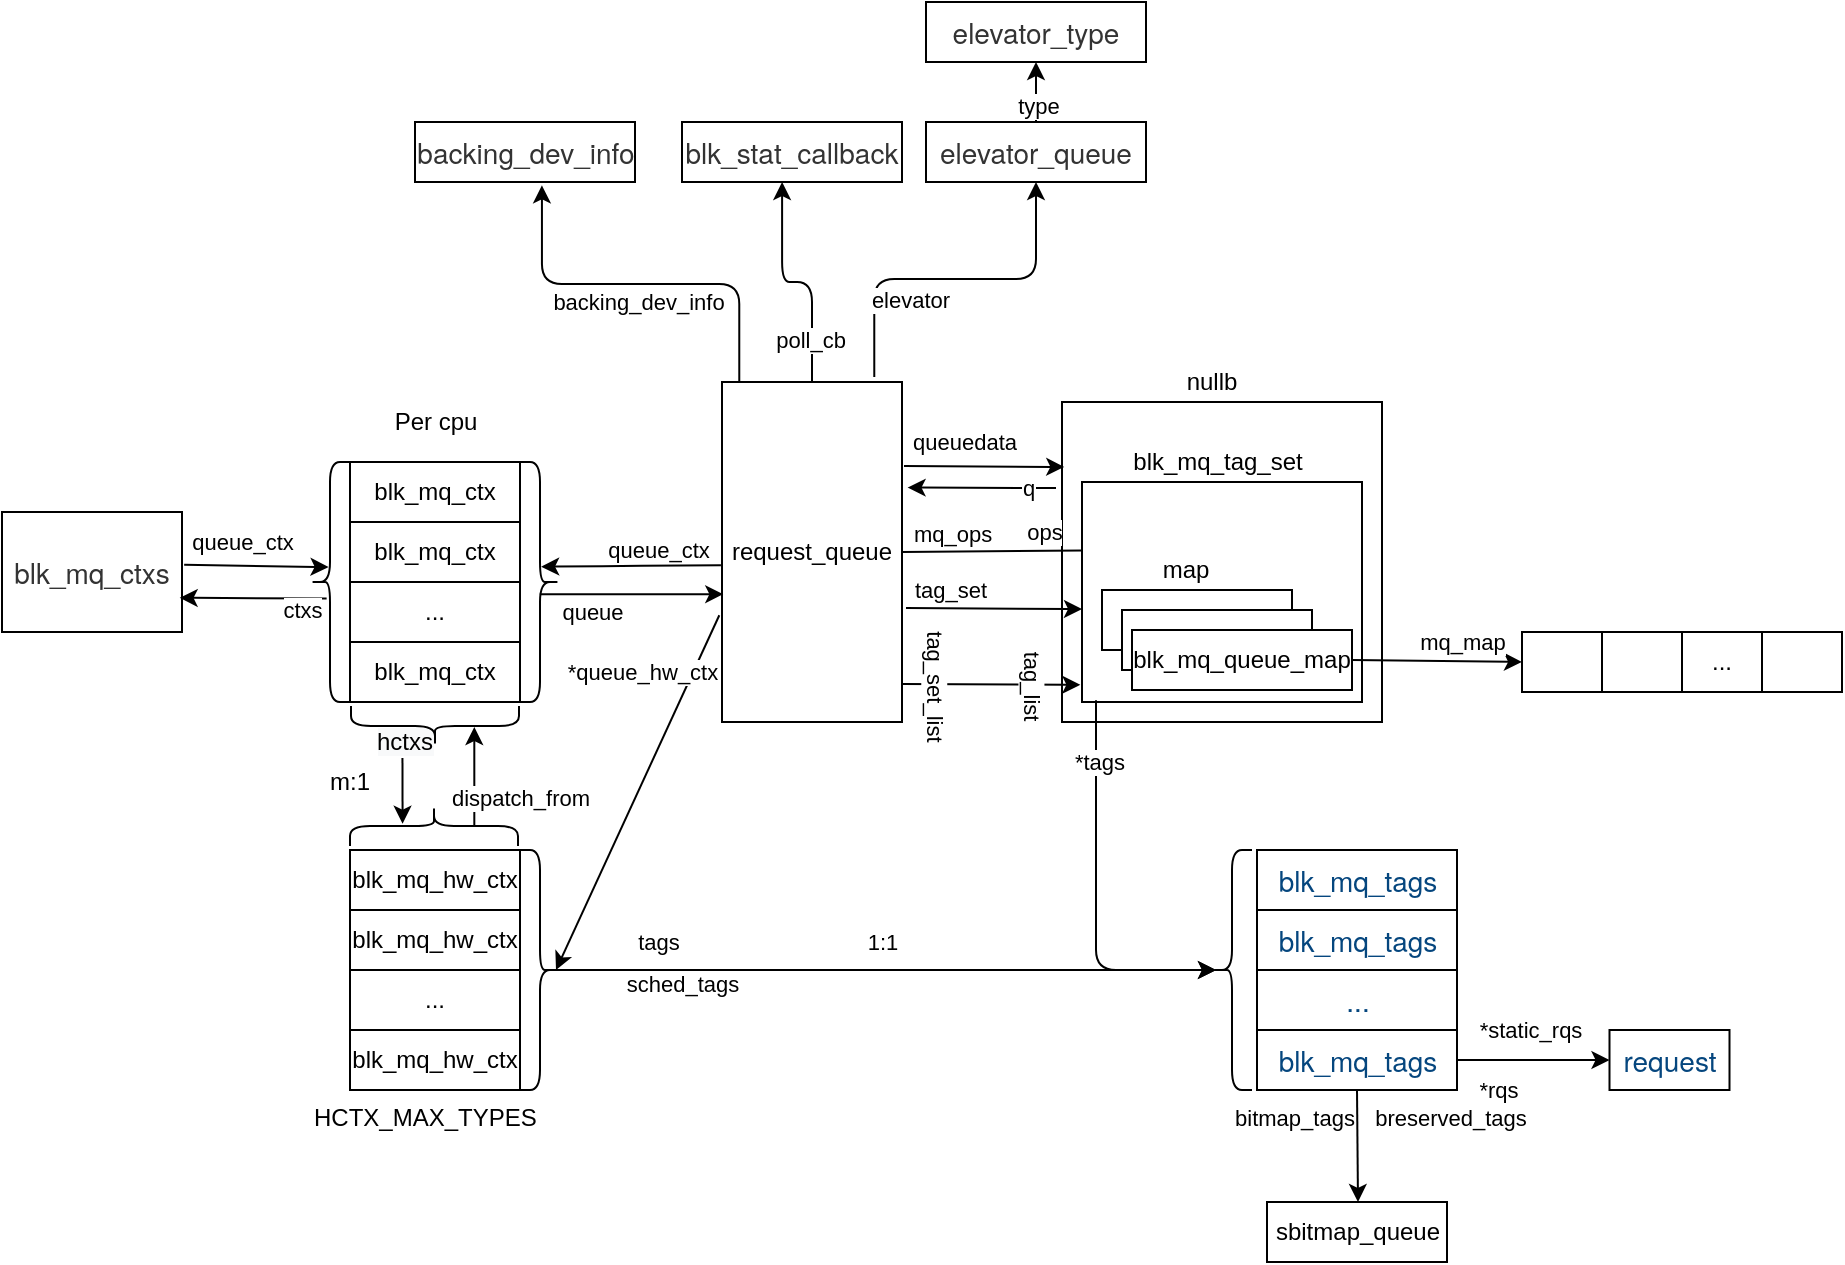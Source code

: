 <mxfile version="14.5.3" type="github">
  <diagram id="uXs_KTZq0Z6gpUMFukZV" name="Page-1">
    <mxGraphModel dx="1218" dy="635" grid="1" gridSize="10" guides="1" tooltips="1" connect="1" arrows="1" fold="1" page="1" pageScale="1" pageWidth="827" pageHeight="1169" math="0" shadow="0">
      <root>
        <mxCell id="0" />
        <mxCell id="1" parent="0" />
        <mxCell id="_VI_5lEFwDJ5-Uq1NYuy-1" value="blk_mq_ctx" style="rounded=0;whiteSpace=wrap;html=1;" vertex="1" parent="1">
          <mxGeometry x="184" y="240" width="85" height="30" as="geometry" />
        </mxCell>
        <mxCell id="_VI_5lEFwDJ5-Uq1NYuy-4" value="&lt;font color=&quot;#05467e&quot; face=&quot;helvetica neue, helvetica, arial, pingfang sc, hiragino sans gb, wenquanyi micro hei, microsoft yahei, sans-serif&quot;&gt;&lt;span style=&quot;font-size: 14px&quot;&gt;blk_mq_tags&lt;/span&gt;&lt;/font&gt;" style="rounded=0;whiteSpace=wrap;html=1;" vertex="1" parent="1">
          <mxGeometry x="637.5" y="524" width="100" height="30" as="geometry" />
        </mxCell>
        <mxCell id="_VI_5lEFwDJ5-Uq1NYuy-6" value="&lt;font color=&quot;#333333&quot; face=&quot;helvetica neue, helvetica, arial, pingfang sc, hiragino sans gb, wenquanyi micro hei, microsoft yahei, sans-serif&quot;&gt;&lt;span style=&quot;font-size: 14px&quot;&gt;blk_mq_ctxs&lt;/span&gt;&lt;/font&gt;" style="rounded=0;whiteSpace=wrap;html=1;" vertex="1" parent="1">
          <mxGeometry x="10" y="265" width="90" height="60" as="geometry" />
        </mxCell>
        <mxCell id="_VI_5lEFwDJ5-Uq1NYuy-7" value="" style="rounded=0;whiteSpace=wrap;html=1;" vertex="1" parent="1">
          <mxGeometry x="540" y="210" width="160" height="160" as="geometry" />
        </mxCell>
        <mxCell id="_VI_5lEFwDJ5-Uq1NYuy-8" value="" style="rounded=0;whiteSpace=wrap;html=1;" vertex="1" parent="1">
          <mxGeometry x="550" y="250" width="140" height="110" as="geometry" />
        </mxCell>
        <mxCell id="_VI_5lEFwDJ5-Uq1NYuy-9" value="nullb" style="text;html=1;strokeColor=none;fillColor=none;align=center;verticalAlign=middle;whiteSpace=wrap;rounded=0;" vertex="1" parent="1">
          <mxGeometry x="595" y="190" width="40" height="20" as="geometry" />
        </mxCell>
        <mxCell id="_VI_5lEFwDJ5-Uq1NYuy-10" value="" style="rounded=0;whiteSpace=wrap;html=1;" vertex="1" parent="1">
          <mxGeometry x="560" y="304" width="95" height="30" as="geometry" />
        </mxCell>
        <mxCell id="_VI_5lEFwDJ5-Uq1NYuy-11" value="" style="rounded=0;whiteSpace=wrap;html=1;" vertex="1" parent="1">
          <mxGeometry x="570" y="314" width="95" height="30" as="geometry" />
        </mxCell>
        <mxCell id="_VI_5lEFwDJ5-Uq1NYuy-13" value="blk_mq_queue_map" style="rounded=0;whiteSpace=wrap;html=1;" vertex="1" parent="1">
          <mxGeometry x="575" y="324" width="110" height="30" as="geometry" />
        </mxCell>
        <mxCell id="_VI_5lEFwDJ5-Uq1NYuy-14" value="blk_mq_tag_set" style="text;html=1;strokeColor=none;fillColor=none;align=center;verticalAlign=middle;whiteSpace=wrap;rounded=0;" vertex="1" parent="1">
          <mxGeometry x="597.5" y="230" width="40" height="20" as="geometry" />
        </mxCell>
        <mxCell id="_VI_5lEFwDJ5-Uq1NYuy-15" value="" style="rounded=0;whiteSpace=wrap;html=1;" vertex="1" parent="1">
          <mxGeometry x="770" y="325" width="40" height="30" as="geometry" />
        </mxCell>
        <mxCell id="_VI_5lEFwDJ5-Uq1NYuy-16" value="" style="rounded=0;whiteSpace=wrap;html=1;" vertex="1" parent="1">
          <mxGeometry x="810" y="325" width="40" height="30" as="geometry" />
        </mxCell>
        <mxCell id="_VI_5lEFwDJ5-Uq1NYuy-17" value="..." style="rounded=0;whiteSpace=wrap;html=1;" vertex="1" parent="1">
          <mxGeometry x="850" y="325" width="40" height="30" as="geometry" />
        </mxCell>
        <mxCell id="_VI_5lEFwDJ5-Uq1NYuy-18" value="" style="rounded=0;whiteSpace=wrap;html=1;" vertex="1" parent="1">
          <mxGeometry x="890" y="325" width="40" height="30" as="geometry" />
        </mxCell>
        <mxCell id="_VI_5lEFwDJ5-Uq1NYuy-19" value="" style="endArrow=classic;html=1;exitX=1;exitY=0.5;exitDx=0;exitDy=0;entryX=0;entryY=0.5;entryDx=0;entryDy=0;" edge="1" parent="1" source="_VI_5lEFwDJ5-Uq1NYuy-13" target="_VI_5lEFwDJ5-Uq1NYuy-15">
          <mxGeometry width="50" height="50" relative="1" as="geometry">
            <mxPoint x="685" y="331.0" as="sourcePoint" />
            <mxPoint x="840" y="406" as="targetPoint" />
          </mxGeometry>
        </mxCell>
        <mxCell id="_VI_5lEFwDJ5-Uq1NYuy-20" value="mq_map" style="edgeLabel;html=1;align=center;verticalAlign=middle;resizable=0;points=[];" vertex="1" connectable="0" parent="_VI_5lEFwDJ5-Uq1NYuy-19">
          <mxGeometry x="0.263" y="-1" relative="1" as="geometry">
            <mxPoint x="1.21" y="-11" as="offset" />
          </mxGeometry>
        </mxCell>
        <mxCell id="_VI_5lEFwDJ5-Uq1NYuy-21" value="map" style="text;html=1;strokeColor=none;fillColor=none;align=center;verticalAlign=middle;whiteSpace=wrap;rounded=0;" vertex="1" parent="1">
          <mxGeometry x="582" y="284" width="40" height="20" as="geometry" />
        </mxCell>
        <mxCell id="_VI_5lEFwDJ5-Uq1NYuy-24" value="&lt;font color=&quot;#05467e&quot; face=&quot;helvetica neue, helvetica, arial, pingfang sc, hiragino sans gb, wenquanyi micro hei, microsoft yahei, sans-serif&quot;&gt;&lt;span style=&quot;font-size: 14px&quot;&gt;request&lt;/span&gt;&lt;/font&gt;" style="rounded=0;whiteSpace=wrap;html=1;" vertex="1" parent="1">
          <mxGeometry x="813.75" y="524" width="60" height="30" as="geometry" />
        </mxCell>
        <mxCell id="_VI_5lEFwDJ5-Uq1NYuy-25" value="" style="endArrow=classic;html=1;exitX=1;exitY=0.5;exitDx=0;exitDy=0;entryX=0;entryY=0.5;entryDx=0;entryDy=0;" edge="1" parent="1" source="_VI_5lEFwDJ5-Uq1NYuy-4" target="_VI_5lEFwDJ5-Uq1NYuy-24">
          <mxGeometry width="50" height="50" relative="1" as="geometry">
            <mxPoint x="847.5" y="674" as="sourcePoint" />
            <mxPoint x="897.5" y="624" as="targetPoint" />
          </mxGeometry>
        </mxCell>
        <mxCell id="_VI_5lEFwDJ5-Uq1NYuy-26" value="*static_rqs" style="edgeLabel;html=1;align=center;verticalAlign=middle;resizable=0;points=[];" vertex="1" connectable="0" parent="_VI_5lEFwDJ5-Uq1NYuy-25">
          <mxGeometry x="-0.595" y="1" relative="1" as="geometry">
            <mxPoint x="21.08" y="-14" as="offset" />
          </mxGeometry>
        </mxCell>
        <mxCell id="_VI_5lEFwDJ5-Uq1NYuy-27" value="*rqs" style="edgeLabel;html=1;align=center;verticalAlign=middle;resizable=0;points=[];" vertex="1" connectable="0" parent="1">
          <mxGeometry x="757.501" y="554.0" as="geometry" />
        </mxCell>
        <mxCell id="_VI_5lEFwDJ5-Uq1NYuy-28" value="sbitmap_queue" style="rounded=0;whiteSpace=wrap;html=1;" vertex="1" parent="1">
          <mxGeometry x="642.5" y="610" width="90" height="30" as="geometry" />
        </mxCell>
        <mxCell id="_VI_5lEFwDJ5-Uq1NYuy-29" value="" style="endArrow=classic;html=1;" edge="1" parent="1">
          <mxGeometry width="50" height="50" relative="1" as="geometry">
            <mxPoint x="687.5" y="554" as="sourcePoint" />
            <mxPoint x="688" y="610" as="targetPoint" />
          </mxGeometry>
        </mxCell>
        <mxCell id="_VI_5lEFwDJ5-Uq1NYuy-30" value="bitmap_tags" style="edgeLabel;html=1;align=center;verticalAlign=middle;resizable=0;points=[];" vertex="1" connectable="0" parent="_VI_5lEFwDJ5-Uq1NYuy-29">
          <mxGeometry x="-0.605" y="1" relative="1" as="geometry">
            <mxPoint x="-32.75" y="2.5" as="offset" />
          </mxGeometry>
        </mxCell>
        <mxCell id="_VI_5lEFwDJ5-Uq1NYuy-32" value="breserved_tags" style="edgeLabel;html=1;align=center;verticalAlign=middle;resizable=0;points=[];" vertex="1" connectable="0" parent="_VI_5lEFwDJ5-Uq1NYuy-29">
          <mxGeometry x="-0.605" relative="1" as="geometry">
            <mxPoint x="46.25" y="2.5" as="offset" />
          </mxGeometry>
        </mxCell>
        <mxCell id="_VI_5lEFwDJ5-Uq1NYuy-33" value="request_queue" style="rounded=0;whiteSpace=wrap;html=1;" vertex="1" parent="1">
          <mxGeometry x="370" y="200" width="90" height="170" as="geometry" />
        </mxCell>
        <mxCell id="_VI_5lEFwDJ5-Uq1NYuy-34" value="" style="endArrow=classic;html=1;" edge="1" parent="1">
          <mxGeometry width="50" height="50" relative="1" as="geometry">
            <mxPoint x="462" y="313" as="sourcePoint" />
            <mxPoint x="550" y="313.557" as="targetPoint" />
          </mxGeometry>
        </mxCell>
        <mxCell id="_VI_5lEFwDJ5-Uq1NYuy-35" value="tag_set" style="edgeLabel;html=1;align=center;verticalAlign=middle;resizable=0;points=[];rotation=0;" vertex="1" connectable="0" parent="_VI_5lEFwDJ5-Uq1NYuy-34">
          <mxGeometry x="-0.8" relative="1" as="geometry">
            <mxPoint x="12.5" y="-9.06" as="offset" />
          </mxGeometry>
        </mxCell>
        <mxCell id="_VI_5lEFwDJ5-Uq1NYuy-36" value="blk_mq_ctx" style="rounded=0;whiteSpace=wrap;html=1;" vertex="1" parent="1">
          <mxGeometry x="184" y="270" width="85" height="30" as="geometry" />
        </mxCell>
        <mxCell id="_VI_5lEFwDJ5-Uq1NYuy-37" value="..." style="rounded=0;whiteSpace=wrap;html=1;" vertex="1" parent="1">
          <mxGeometry x="184" y="300" width="85" height="30" as="geometry" />
        </mxCell>
        <mxCell id="_VI_5lEFwDJ5-Uq1NYuy-39" value="blk_mq_ctx" style="rounded=0;whiteSpace=wrap;html=1;" vertex="1" parent="1">
          <mxGeometry x="184" y="330" width="85" height="30" as="geometry" />
        </mxCell>
        <mxCell id="_VI_5lEFwDJ5-Uq1NYuy-40" value="" style="shape=curlyBracket;whiteSpace=wrap;html=1;rounded=1;" vertex="1" parent="1">
          <mxGeometry x="164" y="240" width="20" height="120" as="geometry" />
        </mxCell>
        <mxCell id="_VI_5lEFwDJ5-Uq1NYuy-47" value="Per cpu" style="text;html=1;strokeColor=none;fillColor=none;align=center;verticalAlign=middle;whiteSpace=wrap;rounded=0;" vertex="1" parent="1">
          <mxGeometry x="200.5" y="210" width="52" height="20" as="geometry" />
        </mxCell>
        <mxCell id="_VI_5lEFwDJ5-Uq1NYuy-48" value="blk_mq_hw_ctx" style="rounded=0;whiteSpace=wrap;html=1;" vertex="1" parent="1">
          <mxGeometry x="184" y="434" width="85" height="30" as="geometry" />
        </mxCell>
        <mxCell id="_VI_5lEFwDJ5-Uq1NYuy-50" value="blk_mq_hw_ctx" style="rounded=0;whiteSpace=wrap;html=1;" vertex="1" parent="1">
          <mxGeometry x="184" y="464" width="85" height="30" as="geometry" />
        </mxCell>
        <mxCell id="_VI_5lEFwDJ5-Uq1NYuy-51" value="..." style="rounded=0;whiteSpace=wrap;html=1;" vertex="1" parent="1">
          <mxGeometry x="184" y="494" width="85" height="30" as="geometry" />
        </mxCell>
        <mxCell id="_VI_5lEFwDJ5-Uq1NYuy-52" value="blk_mq_hw_ctx" style="rounded=0;whiteSpace=wrap;html=1;" vertex="1" parent="1">
          <mxGeometry x="184" y="524" width="85" height="30" as="geometry" />
        </mxCell>
        <mxCell id="_VI_5lEFwDJ5-Uq1NYuy-53" value="HCTX_MAX_TYPES" style="text;whiteSpace=wrap;html=1;" vertex="1" parent="1">
          <mxGeometry x="164" y="554" width="140" height="30" as="geometry" />
        </mxCell>
        <mxCell id="_VI_5lEFwDJ5-Uq1NYuy-54" value="" style="shape=curlyBracket;whiteSpace=wrap;html=1;rounded=1;rotation=-180;" vertex="1" parent="1">
          <mxGeometry x="269" y="434" width="20" height="120" as="geometry" />
        </mxCell>
        <mxCell id="_VI_5lEFwDJ5-Uq1NYuy-62" value="" style="endArrow=classic;html=1;exitX=1.012;exitY=0.44;exitDx=0;exitDy=0;entryX=0.464;entryY=0.438;entryDx=0;entryDy=0;entryPerimeter=0;exitPerimeter=0;" edge="1" parent="1" source="_VI_5lEFwDJ5-Uq1NYuy-6" target="_VI_5lEFwDJ5-Uq1NYuy-40">
          <mxGeometry width="50" height="50" relative="1" as="geometry">
            <mxPoint x="59" y="289" as="sourcePoint" />
            <mxPoint x="109" y="239" as="targetPoint" />
          </mxGeometry>
        </mxCell>
        <mxCell id="_VI_5lEFwDJ5-Uq1NYuy-63" value="queue_ctx" style="edgeLabel;html=1;align=center;verticalAlign=middle;resizable=0;points=[];" vertex="1" connectable="0" parent="_VI_5lEFwDJ5-Uq1NYuy-62">
          <mxGeometry x="-0.657" y="-1" relative="1" as="geometry">
            <mxPoint x="16.68" y="-12.6" as="offset" />
          </mxGeometry>
        </mxCell>
        <mxCell id="_VI_5lEFwDJ5-Uq1NYuy-64" value="" style="endArrow=classic;html=1;entryX=0.987;entryY=0.715;entryDx=0;entryDy=0;exitX=0.416;exitY=0.569;exitDx=0;exitDy=0;exitPerimeter=0;entryPerimeter=0;" edge="1" parent="1" source="_VI_5lEFwDJ5-Uq1NYuy-40" target="_VI_5lEFwDJ5-Uq1NYuy-6">
          <mxGeometry width="50" height="50" relative="1" as="geometry">
            <mxPoint x="109" y="419" as="sourcePoint" />
            <mxPoint x="159" y="369" as="targetPoint" />
          </mxGeometry>
        </mxCell>
        <mxCell id="_VI_5lEFwDJ5-Uq1NYuy-65" value="ctxs" style="edgeLabel;html=1;align=center;verticalAlign=middle;resizable=0;points=[];" vertex="1" connectable="0" parent="_VI_5lEFwDJ5-Uq1NYuy-64">
          <mxGeometry x="-0.217" y="1" relative="1" as="geometry">
            <mxPoint x="16.42" y="4.87" as="offset" />
          </mxGeometry>
        </mxCell>
        <mxCell id="_VI_5lEFwDJ5-Uq1NYuy-67" value="" style="endArrow=classic;html=1;entryX=0.471;entryY=0.797;entryDx=0;entryDy=0;entryPerimeter=0;exitX=-0.006;exitY=0.539;exitDx=0;exitDy=0;exitPerimeter=0;" edge="1" parent="1" source="_VI_5lEFwDJ5-Uq1NYuy-33">
          <mxGeometry width="50" height="50" relative="1" as="geometry">
            <mxPoint x="360" y="292" as="sourcePoint" />
            <mxPoint x="279.58" y="292.36" as="targetPoint" />
            <Array as="points">
              <mxPoint x="320" y="292" />
            </Array>
          </mxGeometry>
        </mxCell>
        <mxCell id="_VI_5lEFwDJ5-Uq1NYuy-68" value="queue_ctx" style="edgeLabel;html=1;align=center;verticalAlign=middle;resizable=0;points=[];" vertex="1" connectable="0" parent="_VI_5lEFwDJ5-Uq1NYuy-67">
          <mxGeometry x="-0.709" y="-2" relative="1" as="geometry">
            <mxPoint x="-18.28" y="-6" as="offset" />
          </mxGeometry>
        </mxCell>
        <mxCell id="_VI_5lEFwDJ5-Uq1NYuy-69" value="" style="shape=curlyBracket;whiteSpace=wrap;html=1;rounded=1;rotation=-180;" vertex="1" parent="1">
          <mxGeometry x="269" y="240" width="20" height="120" as="geometry" />
        </mxCell>
        <mxCell id="_VI_5lEFwDJ5-Uq1NYuy-70" value="" style="shape=curlyBracket;whiteSpace=wrap;html=1;rounded=1;rotation=90;" vertex="1" parent="1">
          <mxGeometry x="216" y="380" width="20" height="84" as="geometry" />
        </mxCell>
        <mxCell id="_VI_5lEFwDJ5-Uq1NYuy-71" value="" style="endArrow=classic;html=1;entryX=0.442;entryY=0.687;entryDx=0;entryDy=0;entryPerimeter=0;exitX=0.43;exitY=0.306;exitDx=0;exitDy=0;exitPerimeter=0;" edge="1" parent="1" source="_VI_5lEFwDJ5-Uq1NYuy-73" target="_VI_5lEFwDJ5-Uq1NYuy-70">
          <mxGeometry width="50" height="50" relative="1" as="geometry">
            <mxPoint x="212.5" y="380" as="sourcePoint" />
            <mxPoint x="212" y="414.0" as="targetPoint" />
          </mxGeometry>
        </mxCell>
        <mxCell id="_VI_5lEFwDJ5-Uq1NYuy-72" value="&lt;span style=&quot;font-size: 12px ; text-align: left ; background-color: rgb(248 , 249 , 250)&quot;&gt;hctxs&lt;/span&gt;" style="edgeLabel;html=1;align=center;verticalAlign=middle;resizable=0;points=[];" vertex="1" connectable="0" parent="_VI_5lEFwDJ5-Uq1NYuy-71">
          <mxGeometry x="-0.724" relative="1" as="geometry">
            <mxPoint x="0.07" y="-0.07" as="offset" />
          </mxGeometry>
        </mxCell>
        <mxCell id="_VI_5lEFwDJ5-Uq1NYuy-73" value="" style="shape=curlyBracket;whiteSpace=wrap;html=1;rounded=1;rotation=-90;" vertex="1" parent="1">
          <mxGeometry x="216.5" y="330" width="20" height="84" as="geometry" />
        </mxCell>
        <mxCell id="_VI_5lEFwDJ5-Uq1NYuy-74" value="" style="endArrow=classic;html=1;exitX=0.505;exitY=0.449;exitDx=0;exitDy=0;exitPerimeter=0;entryX=0.007;entryY=0.624;entryDx=0;entryDy=0;entryPerimeter=0;" edge="1" parent="1" source="_VI_5lEFwDJ5-Uq1NYuy-69" target="_VI_5lEFwDJ5-Uq1NYuy-33">
          <mxGeometry width="50" height="50" relative="1" as="geometry">
            <mxPoint x="278.9" y="305.32" as="sourcePoint" />
            <mxPoint x="367" y="303" as="targetPoint" />
          </mxGeometry>
        </mxCell>
        <mxCell id="_VI_5lEFwDJ5-Uq1NYuy-75" value="queue" style="edgeLabel;html=1;align=center;verticalAlign=middle;resizable=0;points=[];" vertex="1" connectable="0" parent="_VI_5lEFwDJ5-Uq1NYuy-74">
          <mxGeometry x="-0.796" y="2" relative="1" as="geometry">
            <mxPoint x="16.84" y="10.75" as="offset" />
          </mxGeometry>
        </mxCell>
        <mxCell id="_VI_5lEFwDJ5-Uq1NYuy-77" value="" style="endArrow=classic;html=1;exitX=-0.015;exitY=0.686;exitDx=0;exitDy=0;entryX=0.1;entryY=0.5;entryDx=0;entryDy=0;entryPerimeter=0;exitPerimeter=0;" edge="1" parent="1" source="_VI_5lEFwDJ5-Uq1NYuy-33" target="_VI_5lEFwDJ5-Uq1NYuy-54">
          <mxGeometry width="50" height="50" relative="1" as="geometry">
            <mxPoint x="440" y="480" as="sourcePoint" />
            <mxPoint x="490" y="430" as="targetPoint" />
          </mxGeometry>
        </mxCell>
        <mxCell id="_VI_5lEFwDJ5-Uq1NYuy-78" value="*queue_hw_ctx" style="edgeLabel;html=1;align=center;verticalAlign=middle;resizable=0;points=[];" vertex="1" connectable="0" parent="_VI_5lEFwDJ5-Uq1NYuy-77">
          <mxGeometry x="-0.527" y="1" relative="1" as="geometry">
            <mxPoint x="-20.31" y="-14.45" as="offset" />
          </mxGeometry>
        </mxCell>
        <mxCell id="_VI_5lEFwDJ5-Uq1NYuy-79" value="&lt;font color=&quot;#333333&quot; face=&quot;helvetica neue, helvetica, arial, pingfang sc, hiragino sans gb, wenquanyi micro hei, microsoft yahei, sans-serif&quot;&gt;&lt;span style=&quot;font-size: 14px&quot;&gt;backing_dev_info&lt;/span&gt;&lt;/font&gt;" style="rounded=0;whiteSpace=wrap;html=1;" vertex="1" parent="1">
          <mxGeometry x="216.5" y="70" width="110" height="30" as="geometry" />
        </mxCell>
        <mxCell id="_VI_5lEFwDJ5-Uq1NYuy-83" value="" style="endArrow=classic;html=1;entryX=0.007;entryY=0.203;entryDx=0;entryDy=0;entryPerimeter=0;" edge="1" parent="1" target="_VI_5lEFwDJ5-Uq1NYuy-7">
          <mxGeometry width="50" height="50" relative="1" as="geometry">
            <mxPoint x="461" y="242" as="sourcePoint" />
            <mxPoint x="760" y="470" as="targetPoint" />
          </mxGeometry>
        </mxCell>
        <mxCell id="_VI_5lEFwDJ5-Uq1NYuy-84" value="queuedata" style="edgeLabel;html=1;align=center;verticalAlign=middle;resizable=0;points=[];" vertex="1" connectable="0" parent="_VI_5lEFwDJ5-Uq1NYuy-83">
          <mxGeometry x="-0.58" relative="1" as="geometry">
            <mxPoint x="12.33" y="-12.1" as="offset" />
          </mxGeometry>
        </mxCell>
        <mxCell id="_VI_5lEFwDJ5-Uq1NYuy-85" value="" style="endArrow=classic;html=1;entryX=1.031;entryY=0.387;entryDx=0;entryDy=0;entryPerimeter=0;" edge="1" parent="1">
          <mxGeometry width="50" height="50" relative="1" as="geometry">
            <mxPoint x="537" y="253" as="sourcePoint" />
            <mxPoint x="462.79" y="252.79" as="targetPoint" />
          </mxGeometry>
        </mxCell>
        <mxCell id="_VI_5lEFwDJ5-Uq1NYuy-86" value="q" style="edgeLabel;html=1;align=center;verticalAlign=middle;resizable=0;points=[];" vertex="1" connectable="0" parent="_VI_5lEFwDJ5-Uq1NYuy-85">
          <mxGeometry x="-0.618" relative="1" as="geometry">
            <mxPoint as="offset" />
          </mxGeometry>
        </mxCell>
        <mxCell id="_VI_5lEFwDJ5-Uq1NYuy-91" value="" style="endArrow=classic;html=1;exitX=1.001;exitY=0.888;exitDx=0;exitDy=0;exitPerimeter=0;entryX=-0.006;entryY=0.922;entryDx=0;entryDy=0;entryPerimeter=0;" edge="1" parent="1" source="_VI_5lEFwDJ5-Uq1NYuy-33" target="_VI_5lEFwDJ5-Uq1NYuy-8">
          <mxGeometry width="50" height="50" relative="1" as="geometry">
            <mxPoint x="610" y="490" as="sourcePoint" />
            <mxPoint x="550" y="349" as="targetPoint" />
          </mxGeometry>
        </mxCell>
        <mxCell id="_VI_5lEFwDJ5-Uq1NYuy-92" value="tag_set_list" style="edgeLabel;html=1;align=center;verticalAlign=middle;resizable=0;points=[];rotation=90;" vertex="1" connectable="0" parent="_VI_5lEFwDJ5-Uq1NYuy-91">
          <mxGeometry x="-0.632" y="-1" relative="1" as="geometry">
            <mxPoint as="offset" />
          </mxGeometry>
        </mxCell>
        <mxCell id="_VI_5lEFwDJ5-Uq1NYuy-93" value="tag_list" style="edgeLabel;html=1;align=center;verticalAlign=middle;resizable=0;points=[];rotation=90;" vertex="1" connectable="0" parent="_VI_5lEFwDJ5-Uq1NYuy-91">
          <mxGeometry x="0.253" relative="1" as="geometry">
            <mxPoint x="8.88" as="offset" />
          </mxGeometry>
        </mxCell>
        <mxCell id="_VI_5lEFwDJ5-Uq1NYuy-100" value="" style="edgeStyle=elbowEdgeStyle;elbow=vertical;endArrow=classic;html=1;exitX=0.05;exitY=0.992;exitDx=0;exitDy=0;exitPerimeter=0;entryX=0.1;entryY=0.5;entryDx=0;entryDy=0;entryPerimeter=0;" edge="1" parent="1" source="_VI_5lEFwDJ5-Uq1NYuy-8" target="_VI_5lEFwDJ5-Uq1NYuy-123">
          <mxGeometry width="50" height="50" relative="1" as="geometry">
            <mxPoint x="530" y="590" as="sourcePoint" />
            <mxPoint x="520" y="470" as="targetPoint" />
            <Array as="points">
              <mxPoint x="590" y="494" />
            </Array>
          </mxGeometry>
        </mxCell>
        <mxCell id="_VI_5lEFwDJ5-Uq1NYuy-101" value="*tags&amp;nbsp;" style="edgeLabel;html=1;align=center;verticalAlign=middle;resizable=0;points=[];" vertex="1" connectable="0" parent="_VI_5lEFwDJ5-Uq1NYuy-100">
          <mxGeometry x="-0.781" y="-2" relative="1" as="geometry">
            <mxPoint x="5" y="9.21" as="offset" />
          </mxGeometry>
        </mxCell>
        <mxCell id="_VI_5lEFwDJ5-Uq1NYuy-102" value="" style="endArrow=classic;html=1;exitX=0.1;exitY=0.5;exitDx=0;exitDy=0;exitPerimeter=0;entryX=0.1;entryY=0.5;entryDx=0;entryDy=0;entryPerimeter=0;" edge="1" parent="1" source="_VI_5lEFwDJ5-Uq1NYuy-54" target="_VI_5lEFwDJ5-Uq1NYuy-123">
          <mxGeometry width="50" height="50" relative="1" as="geometry">
            <mxPoint x="430" y="680" as="sourcePoint" />
            <mxPoint x="440" y="530" as="targetPoint" />
          </mxGeometry>
        </mxCell>
        <mxCell id="_VI_5lEFwDJ5-Uq1NYuy-103" value="tags&lt;br&gt;" style="edgeLabel;html=1;align=center;verticalAlign=middle;resizable=0;points=[];" vertex="1" connectable="0" parent="_VI_5lEFwDJ5-Uq1NYuy-102">
          <mxGeometry x="-0.821" relative="1" as="geometry">
            <mxPoint x="21.33" y="-13.87" as="offset" />
          </mxGeometry>
        </mxCell>
        <mxCell id="_VI_5lEFwDJ5-Uq1NYuy-104" value="sched_tags" style="edgeLabel;html=1;align=center;verticalAlign=middle;resizable=0;points=[];" vertex="1" connectable="0" parent="_VI_5lEFwDJ5-Uq1NYuy-102">
          <mxGeometry x="-0.618" y="1" relative="1" as="geometry">
            <mxPoint y="7.29" as="offset" />
          </mxGeometry>
        </mxCell>
        <mxCell id="_VI_5lEFwDJ5-Uq1NYuy-124" value="1:1" style="edgeLabel;html=1;align=center;verticalAlign=middle;resizable=0;points=[];" vertex="1" connectable="0" parent="_VI_5lEFwDJ5-Uq1NYuy-102">
          <mxGeometry x="0.116" relative="1" as="geometry">
            <mxPoint x="-21.17" y="-14" as="offset" />
          </mxGeometry>
        </mxCell>
        <mxCell id="_VI_5lEFwDJ5-Uq1NYuy-105" value="&lt;font color=&quot;#333333&quot; face=&quot;helvetica neue, helvetica, arial, pingfang sc, hiragino sans gb, wenquanyi micro hei, microsoft yahei, sans-serif&quot;&gt;&lt;span style=&quot;font-size: 14px&quot;&gt;elevator_queue&lt;/span&gt;&lt;/font&gt;" style="rounded=0;whiteSpace=wrap;html=1;" vertex="1" parent="1">
          <mxGeometry x="472" y="70" width="110" height="30" as="geometry" />
        </mxCell>
        <mxCell id="_VI_5lEFwDJ5-Uq1NYuy-108" value="" style="edgeStyle=elbowEdgeStyle;elbow=vertical;endArrow=classic;html=1;entryX=0.5;entryY=1;entryDx=0;entryDy=0;exitX=0.846;exitY=-0.015;exitDx=0;exitDy=0;exitPerimeter=0;" edge="1" parent="1" source="_VI_5lEFwDJ5-Uq1NYuy-33" target="_VI_5lEFwDJ5-Uq1NYuy-105">
          <mxGeometry width="50" height="50" relative="1" as="geometry">
            <mxPoint x="420" y="200" as="sourcePoint" />
            <mxPoint x="700" y="100" as="targetPoint" />
          </mxGeometry>
        </mxCell>
        <mxCell id="_VI_5lEFwDJ5-Uq1NYuy-111" value="elevator" style="edgeLabel;html=1;align=center;verticalAlign=middle;resizable=0;points=[];" vertex="1" connectable="0" parent="_VI_5lEFwDJ5-Uq1NYuy-108">
          <mxGeometry x="0.287" y="-2" relative="1" as="geometry">
            <mxPoint x="-48.33" y="8" as="offset" />
          </mxGeometry>
        </mxCell>
        <mxCell id="_VI_5lEFwDJ5-Uq1NYuy-109" value="" style="edgeStyle=elbowEdgeStyle;elbow=vertical;endArrow=classic;html=1;entryX=0.577;entryY=1.056;entryDx=0;entryDy=0;entryPerimeter=0;exitX=0.096;exitY=0;exitDx=0;exitDy=0;exitPerimeter=0;" edge="1" parent="1" source="_VI_5lEFwDJ5-Uq1NYuy-33" target="_VI_5lEFwDJ5-Uq1NYuy-79">
          <mxGeometry width="50" height="50" relative="1" as="geometry">
            <mxPoint x="380" y="190" as="sourcePoint" />
            <mxPoint x="360" y="150" as="targetPoint" />
          </mxGeometry>
        </mxCell>
        <mxCell id="_VI_5lEFwDJ5-Uq1NYuy-110" value="backing_dev_info" style="edgeLabel;html=1;align=center;verticalAlign=middle;resizable=0;points=[];" vertex="1" connectable="0" parent="_VI_5lEFwDJ5-Uq1NYuy-109">
          <mxGeometry x="-0.224" y="-2" relative="1" as="geometry">
            <mxPoint x="-23.33" y="11.17" as="offset" />
          </mxGeometry>
        </mxCell>
        <mxCell id="_VI_5lEFwDJ5-Uq1NYuy-112" value="&lt;font color=&quot;#333333&quot; face=&quot;helvetica neue, helvetica, arial, pingfang sc, hiragino sans gb, wenquanyi micro hei, microsoft yahei, sans-serif&quot;&gt;&lt;span style=&quot;font-size: 14px&quot;&gt;blk_stat_callback&lt;/span&gt;&lt;/font&gt;" style="rounded=0;whiteSpace=wrap;html=1;" vertex="1" parent="1">
          <mxGeometry x="350" y="70" width="110" height="30" as="geometry" />
        </mxCell>
        <mxCell id="_VI_5lEFwDJ5-Uq1NYuy-113" value="" style="edgeStyle=elbowEdgeStyle;elbow=vertical;endArrow=classic;html=1;exitX=0.5;exitY=0;exitDx=0;exitDy=0;entryX=0.455;entryY=1;entryDx=0;entryDy=0;entryPerimeter=0;" edge="1" parent="1" source="_VI_5lEFwDJ5-Uq1NYuy-33" target="_VI_5lEFwDJ5-Uq1NYuy-112">
          <mxGeometry width="50" height="50" relative="1" as="geometry">
            <mxPoint x="70" y="220" as="sourcePoint" />
            <mxPoint x="120" y="170" as="targetPoint" />
          </mxGeometry>
        </mxCell>
        <mxCell id="_VI_5lEFwDJ5-Uq1NYuy-114" value="poll_cb" style="edgeLabel;html=1;align=center;verticalAlign=middle;resizable=0;points=[];" vertex="1" connectable="0" parent="_VI_5lEFwDJ5-Uq1NYuy-113">
          <mxGeometry x="-0.627" y="1" relative="1" as="geometry">
            <mxPoint as="offset" />
          </mxGeometry>
        </mxCell>
        <mxCell id="_VI_5lEFwDJ5-Uq1NYuy-115" value="&lt;font color=&quot;#333333&quot; face=&quot;helvetica neue, helvetica, arial, pingfang sc, hiragino sans gb, wenquanyi micro hei, microsoft yahei, sans-serif&quot;&gt;&lt;span style=&quot;font-size: 14px&quot;&gt;elevator_type&lt;/span&gt;&lt;/font&gt;" style="rounded=0;whiteSpace=wrap;html=1;" vertex="1" parent="1">
          <mxGeometry x="472" y="10" width="110" height="30" as="geometry" />
        </mxCell>
        <mxCell id="_VI_5lEFwDJ5-Uq1NYuy-116" value="" style="endArrow=classic;html=1;exitX=0.5;exitY=0;exitDx=0;exitDy=0;entryX=0.5;entryY=1;entryDx=0;entryDy=0;" edge="1" parent="1" source="_VI_5lEFwDJ5-Uq1NYuy-105" target="_VI_5lEFwDJ5-Uq1NYuy-115">
          <mxGeometry width="50" height="50" relative="1" as="geometry">
            <mxPoint x="760" y="130" as="sourcePoint" />
            <mxPoint x="810" y="80" as="targetPoint" />
          </mxGeometry>
        </mxCell>
        <mxCell id="_VI_5lEFwDJ5-Uq1NYuy-117" value="type" style="edgeLabel;html=1;align=center;verticalAlign=middle;resizable=0;points=[];" vertex="1" connectable="0" parent="_VI_5lEFwDJ5-Uq1NYuy-116">
          <mxGeometry x="-0.459" y="-1" relative="1" as="geometry">
            <mxPoint as="offset" />
          </mxGeometry>
        </mxCell>
        <mxCell id="_VI_5lEFwDJ5-Uq1NYuy-118" value="" style="endArrow=classic;html=1;exitX=0.483;exitY=0.26;exitDx=0;exitDy=0;exitPerimeter=0;entryX=0.475;entryY=0.734;entryDx=0;entryDy=0;entryPerimeter=0;" edge="1" parent="1" source="_VI_5lEFwDJ5-Uq1NYuy-70" target="_VI_5lEFwDJ5-Uq1NYuy-73">
          <mxGeometry width="50" height="50" relative="1" as="geometry">
            <mxPoint x="390" y="460" as="sourcePoint" />
            <mxPoint x="440" y="410" as="targetPoint" />
          </mxGeometry>
        </mxCell>
        <mxCell id="_VI_5lEFwDJ5-Uq1NYuy-119" value="dispatch_from" style="edgeLabel;html=1;align=center;verticalAlign=middle;resizable=0;points=[];" vertex="1" connectable="0" parent="_VI_5lEFwDJ5-Uq1NYuy-118">
          <mxGeometry x="-0.458" y="-2" relative="1" as="geometry">
            <mxPoint x="20.84" as="offset" />
          </mxGeometry>
        </mxCell>
        <mxCell id="_VI_5lEFwDJ5-Uq1NYuy-120" value="&lt;font color=&quot;#05467e&quot; face=&quot;helvetica neue, helvetica, arial, pingfang sc, hiragino sans gb, wenquanyi micro hei, microsoft yahei, sans-serif&quot;&gt;&lt;span style=&quot;font-size: 14px&quot;&gt;...&lt;/span&gt;&lt;/font&gt;" style="rounded=0;whiteSpace=wrap;html=1;" vertex="1" parent="1">
          <mxGeometry x="637.5" y="494" width="100" height="30" as="geometry" />
        </mxCell>
        <mxCell id="_VI_5lEFwDJ5-Uq1NYuy-121" value="&lt;font color=&quot;#05467e&quot; face=&quot;helvetica neue, helvetica, arial, pingfang sc, hiragino sans gb, wenquanyi micro hei, microsoft yahei, sans-serif&quot;&gt;&lt;span style=&quot;font-size: 14px&quot;&gt;blk_mq_tags&lt;/span&gt;&lt;/font&gt;" style="rounded=0;whiteSpace=wrap;html=1;" vertex="1" parent="1">
          <mxGeometry x="637.5" y="464" width="100" height="30" as="geometry" />
        </mxCell>
        <mxCell id="_VI_5lEFwDJ5-Uq1NYuy-122" value="&lt;font color=&quot;#05467e&quot; face=&quot;helvetica neue, helvetica, arial, pingfang sc, hiragino sans gb, wenquanyi micro hei, microsoft yahei, sans-serif&quot;&gt;&lt;span style=&quot;font-size: 14px&quot;&gt;blk_mq_tags&lt;/span&gt;&lt;/font&gt;" style="rounded=0;whiteSpace=wrap;html=1;" vertex="1" parent="1">
          <mxGeometry x="637.5" y="434" width="100" height="30" as="geometry" />
        </mxCell>
        <mxCell id="_VI_5lEFwDJ5-Uq1NYuy-123" value="" style="shape=curlyBracket;whiteSpace=wrap;html=1;rounded=1;" vertex="1" parent="1">
          <mxGeometry x="615" y="434" width="20" height="120" as="geometry" />
        </mxCell>
        <mxCell id="_VI_5lEFwDJ5-Uq1NYuy-125" value="m:1" style="text;html=1;strokeColor=none;fillColor=none;align=center;verticalAlign=middle;whiteSpace=wrap;rounded=0;" vertex="1" parent="1">
          <mxGeometry x="164" y="390" width="40" height="20" as="geometry" />
        </mxCell>
        <mxCell id="_VI_5lEFwDJ5-Uq1NYuy-126" value="" style="endArrow=none;html=1;exitX=1;exitY=0.5;exitDx=0;exitDy=0;entryX=0.002;entryY=0.311;entryDx=0;entryDy=0;entryPerimeter=0;" edge="1" parent="1" source="_VI_5lEFwDJ5-Uq1NYuy-33" target="_VI_5lEFwDJ5-Uq1NYuy-8">
          <mxGeometry width="50" height="50" relative="1" as="geometry">
            <mxPoint x="780" y="220" as="sourcePoint" />
            <mxPoint x="830" y="170" as="targetPoint" />
          </mxGeometry>
        </mxCell>
        <mxCell id="_VI_5lEFwDJ5-Uq1NYuy-127" value="ops" style="edgeLabel;html=1;align=center;verticalAlign=middle;resizable=0;points=[];rotation=0;" vertex="1" connectable="0" parent="_VI_5lEFwDJ5-Uq1NYuy-126">
          <mxGeometry x="0.743" relative="1" as="geometry">
            <mxPoint x="-7.33" y="-9.31" as="offset" />
          </mxGeometry>
        </mxCell>
        <mxCell id="_VI_5lEFwDJ5-Uq1NYuy-130" value="mq_ops" style="edgeLabel;html=1;align=center;verticalAlign=middle;resizable=0;points=[];" vertex="1" connectable="0" parent="_VI_5lEFwDJ5-Uq1NYuy-126">
          <mxGeometry x="-0.66" relative="1" as="geometry">
            <mxPoint x="9" y="-8.87" as="offset" />
          </mxGeometry>
        </mxCell>
      </root>
    </mxGraphModel>
  </diagram>
</mxfile>
